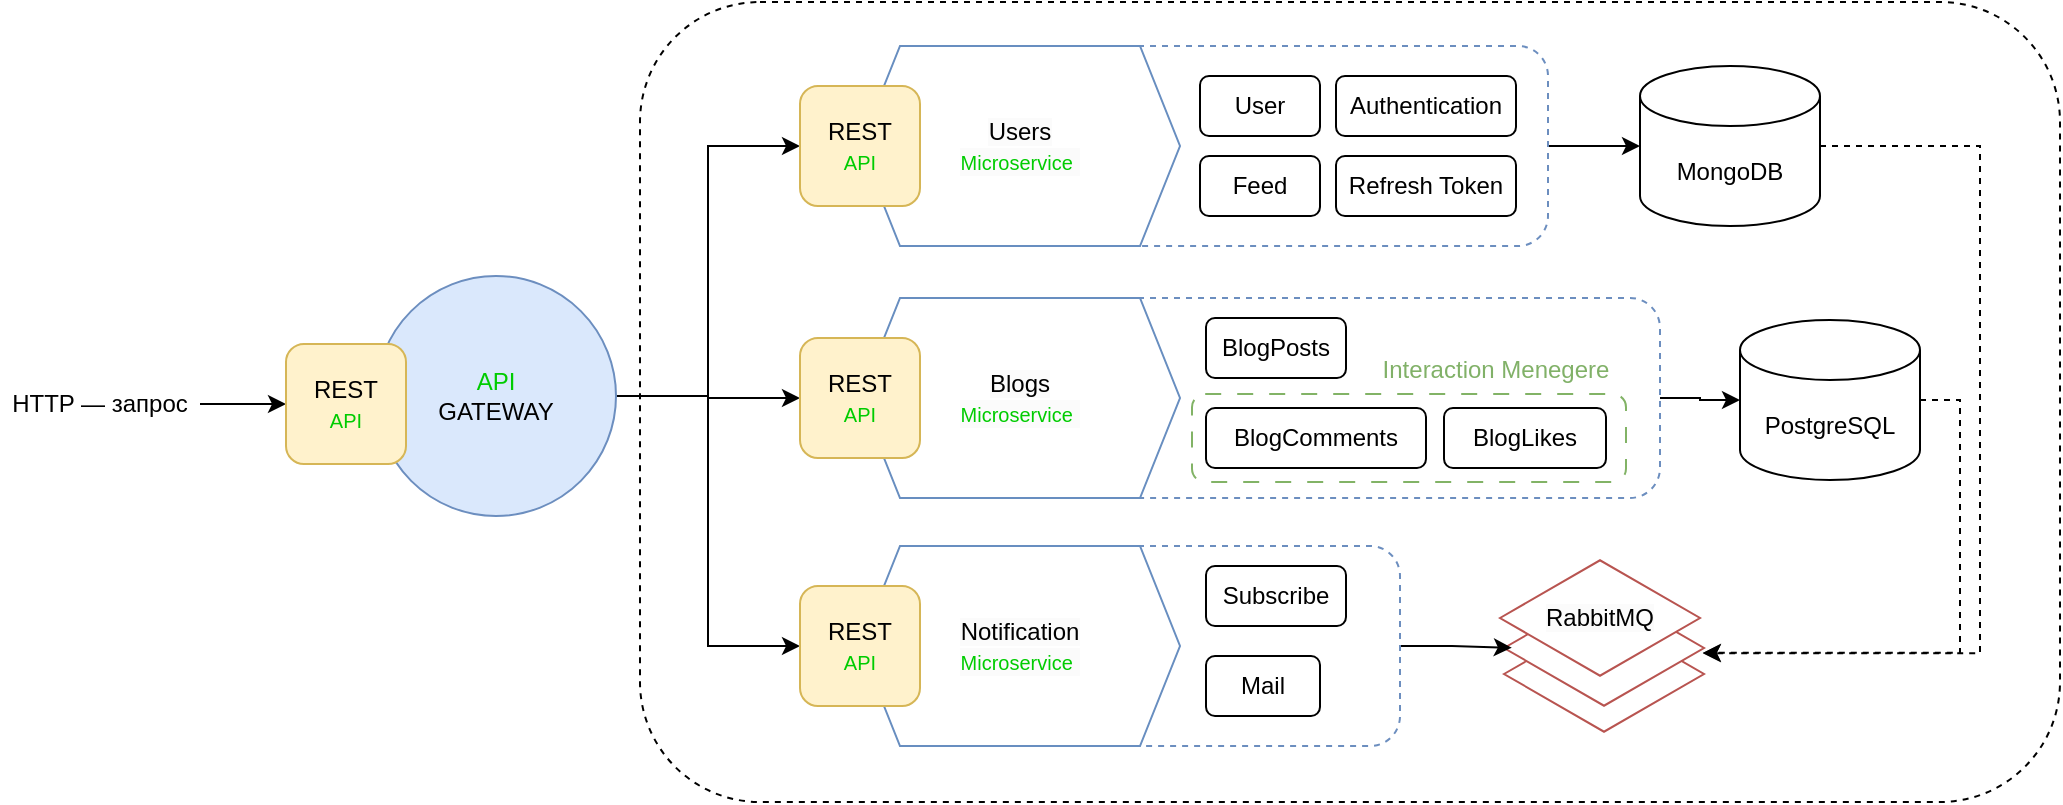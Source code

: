 <mxfile version="21.6.2" type="google">
  <diagram name="Страница 1" id="fDb4crAP9MWU0fk3nAfw">
    <mxGraphModel grid="1" page="1" gridSize="10" guides="1" tooltips="1" connect="1" arrows="1" fold="1" pageScale="1" pageWidth="827" pageHeight="1169" math="0" shadow="0">
      <root>
        <mxCell id="0" />
        <mxCell id="1" parent="0" />
        <mxCell id="Fq-bNqy3KMqKXe6c286o-51" value="" style="rounded=1;whiteSpace=wrap;html=1;dashed=1;fillColor=none;movable=0;resizable=0;rotatable=0;deletable=0;editable=0;locked=1;connectable=0;" vertex="1" parent="1">
          <mxGeometry x="-670" y="-782" width="710" height="400" as="geometry" />
        </mxCell>
        <mxCell id="Fq-bNqy3KMqKXe6c286o-42" value="" style="html=1;whiteSpace=wrap;aspect=fixed;shape=isoRectangle;fillColor=#FFFFFF;strokeColor=#b85450;" vertex="1" parent="1">
          <mxGeometry x="-238" y="-476" width="100" height="60" as="geometry" />
        </mxCell>
        <mxCell id="Fq-bNqy3KMqKXe6c286o-41" value="" style="html=1;whiteSpace=wrap;aspect=fixed;shape=isoRectangle;fillColor=#FFFFFF;strokeColor=#b85450;" vertex="1" parent="1">
          <mxGeometry x="-238" y="-489" width="100" height="60" as="geometry" />
        </mxCell>
        <mxCell id="Fq-bNqy3KMqKXe6c286o-45" style="edgeStyle=orthogonalEdgeStyle;rounded=0;orthogonalLoop=1;jettySize=auto;html=1;exitX=1;exitY=0.5;exitDx=0;exitDy=0;entryX=0;entryY=0.5;entryDx=0;entryDy=0;entryPerimeter=0;" edge="1" parent="1" source="Fq-bNqy3KMqKXe6c286o-21" target="Fq-bNqy3KMqKXe6c286o-39">
          <mxGeometry relative="1" as="geometry" />
        </mxCell>
        <mxCell id="Fq-bNqy3KMqKXe6c286o-21" value="" style="rounded=1;whiteSpace=wrap;html=1;dashed=1;fillColor=#FFFFFF;strokeColor=#6c8ebf;" vertex="1" parent="1">
          <mxGeometry x="-436" y="-634" width="276" height="100" as="geometry" />
        </mxCell>
        <mxCell id="Fq-bNqy3KMqKXe6c286o-28" value="" style="rounded=1;whiteSpace=wrap;html=1;fillColor=#FFFFFF;strokeColor=#82b366;dashed=1;dashPattern=8 8;" vertex="1" parent="1">
          <mxGeometry x="-394" y="-586" width="217" height="44" as="geometry" />
        </mxCell>
        <mxCell id="Fq-bNqy3KMqKXe6c286o-46" style="edgeStyle=orthogonalEdgeStyle;rounded=0;orthogonalLoop=1;jettySize=auto;html=1;exitX=1;exitY=0.5;exitDx=0;exitDy=0;" edge="1" parent="1" source="Fq-bNqy3KMqKXe6c286o-20" target="Fq-bNqy3KMqKXe6c286o-38">
          <mxGeometry relative="1" as="geometry" />
        </mxCell>
        <mxCell id="Fq-bNqy3KMqKXe6c286o-20" value="" style="rounded=1;whiteSpace=wrap;html=1;dashed=1;fillColor=#FFFFFF;strokeColor=#6c8ebf;" vertex="1" parent="1">
          <mxGeometry x="-436" y="-760" width="220" height="100" as="geometry" />
        </mxCell>
        <mxCell id="Fq-bNqy3KMqKXe6c286o-48" style="edgeStyle=orthogonalEdgeStyle;rounded=0;orthogonalLoop=1;jettySize=auto;html=1;exitX=1;exitY=0.5;exitDx=0;exitDy=0;entryX=0;entryY=0.5;entryDx=0;entryDy=0;" edge="1" parent="1" source="Fq-bNqy3KMqKXe6c286o-1" target="Fq-bNqy3KMqKXe6c286o-15">
          <mxGeometry relative="1" as="geometry" />
        </mxCell>
        <mxCell id="Fq-bNqy3KMqKXe6c286o-49" style="edgeStyle=orthogonalEdgeStyle;rounded=0;orthogonalLoop=1;jettySize=auto;html=1;entryX=0;entryY=0.5;entryDx=0;entryDy=0;" edge="1" parent="1" source="Fq-bNqy3KMqKXe6c286o-1" target="Fq-bNqy3KMqKXe6c286o-23">
          <mxGeometry relative="1" as="geometry" />
        </mxCell>
        <mxCell id="Fq-bNqy3KMqKXe6c286o-50" style="edgeStyle=orthogonalEdgeStyle;rounded=0;orthogonalLoop=1;jettySize=auto;html=1;entryX=0;entryY=0.5;entryDx=0;entryDy=0;" edge="1" parent="1" source="Fq-bNqy3KMqKXe6c286o-1" target="Fq-bNqy3KMqKXe6c286o-33">
          <mxGeometry relative="1" as="geometry" />
        </mxCell>
        <mxCell id="Fq-bNqy3KMqKXe6c286o-1" value="&lt;font color=&quot;#00cc00&quot;&gt;API&lt;/font&gt;&lt;br&gt;GATEWAY" style="ellipse;whiteSpace=wrap;html=1;aspect=fixed;fillColor=#dae8fc;strokeColor=#6c8ebf;" vertex="1" parent="1">
          <mxGeometry x="-802" y="-645" width="120" height="120" as="geometry" />
        </mxCell>
        <mxCell id="Fq-bNqy3KMqKXe6c286o-4" style="edgeStyle=orthogonalEdgeStyle;rounded=0;orthogonalLoop=1;jettySize=auto;html=1;" edge="1" parent="1" source="Fq-bNqy3KMqKXe6c286o-2" target="Fq-bNqy3KMqKXe6c286o-3">
          <mxGeometry relative="1" as="geometry" />
        </mxCell>
        <mxCell id="Fq-bNqy3KMqKXe6c286o-2" value="HTTP — запрос" style="text;strokeColor=none;align=center;fillColor=none;html=1;verticalAlign=middle;whiteSpace=wrap;rounded=0;" vertex="1" parent="1">
          <mxGeometry x="-990" y="-596" width="100" height="30" as="geometry" />
        </mxCell>
        <mxCell id="Fq-bNqy3KMqKXe6c286o-3" value="REST&lt;br&gt;&lt;font style=&quot;font-size: 10px;&quot; color=&quot;#00cc00&quot;&gt;API&lt;/font&gt;" style="rounded=1;whiteSpace=wrap;html=1;fillColor=#fff2cc;strokeColor=#d6b656;" vertex="1" parent="1">
          <mxGeometry x="-847" y="-611" width="60" height="60" as="geometry" />
        </mxCell>
        <mxCell id="Fq-bNqy3KMqKXe6c286o-14" value="&lt;span style=&quot;border-color: var(--border-color); font-family: Helvetica; font-style: normal; font-variant-ligatures: normal; font-variant-caps: normal; font-weight: 400; letter-spacing: normal; orphans: 2; text-align: center; text-indent: 0px; text-transform: none; widows: 2; word-spacing: 0px; -webkit-text-stroke-width: 0px; background-color: rgb(251, 251, 251);&quot;&gt;&lt;font style=&quot;&quot;&gt;Users&lt;font color=&quot;#00cc00&quot; style=&quot;font-size: 10px;&quot;&gt;&lt;br&gt;Microservice&lt;/font&gt;&amp;nbsp;&lt;/font&gt;&lt;/span&gt;" style="shape=hexagon;perimeter=hexagonPerimeter2;whiteSpace=wrap;html=1;fixedSize=1;strokeColor=#688ec0;" vertex="1" parent="1">
          <mxGeometry x="-560" y="-760" width="160" height="100" as="geometry" />
        </mxCell>
        <mxCell id="Fq-bNqy3KMqKXe6c286o-15" value="REST&lt;br&gt;&lt;font style=&quot;font-size: 10px;&quot; color=&quot;#00cc00&quot;&gt;API&lt;/font&gt;" style="rounded=1;whiteSpace=wrap;html=1;fillColor=#fff2cc;strokeColor=#d6b656;" vertex="1" parent="1">
          <mxGeometry x="-590" y="-740" width="60" height="60" as="geometry" />
        </mxCell>
        <mxCell id="Fq-bNqy3KMqKXe6c286o-16" value="User" style="rounded=1;whiteSpace=wrap;html=1;" vertex="1" parent="1">
          <mxGeometry x="-390" y="-745" width="60" height="30" as="geometry" />
        </mxCell>
        <mxCell id="Fq-bNqy3KMqKXe6c286o-17" value="Feed" style="rounded=1;whiteSpace=wrap;html=1;" vertex="1" parent="1">
          <mxGeometry x="-390" y="-705" width="60" height="30" as="geometry" />
        </mxCell>
        <mxCell id="Fq-bNqy3KMqKXe6c286o-18" value="Authentication" style="rounded=1;whiteSpace=wrap;html=1;" vertex="1" parent="1">
          <mxGeometry x="-322" y="-745" width="90" height="30" as="geometry" />
        </mxCell>
        <mxCell id="Fq-bNqy3KMqKXe6c286o-19" value="Refresh Token" style="rounded=1;whiteSpace=wrap;html=1;" vertex="1" parent="1">
          <mxGeometry x="-322" y="-705" width="90" height="30" as="geometry" />
        </mxCell>
        <mxCell id="Fq-bNqy3KMqKXe6c286o-22" value="&lt;span style=&quot;border-color: var(--border-color); font-family: Helvetica; font-style: normal; font-variant-ligatures: normal; font-variant-caps: normal; font-weight: 400; letter-spacing: normal; orphans: 2; text-align: center; text-indent: 0px; text-transform: none; widows: 2; word-spacing: 0px; -webkit-text-stroke-width: 0px; background-color: rgb(251, 251, 251);&quot;&gt;&lt;font style=&quot;&quot;&gt;Blogs&lt;font color=&quot;#00cc00&quot; style=&quot;font-size: 10px;&quot;&gt;&lt;br&gt;Microservice&lt;/font&gt;&amp;nbsp;&lt;/font&gt;&lt;/span&gt;" style="shape=hexagon;perimeter=hexagonPerimeter2;whiteSpace=wrap;html=1;fixedSize=1;strokeColor=#688ec0;" vertex="1" parent="1">
          <mxGeometry x="-560" y="-634" width="160" height="100" as="geometry" />
        </mxCell>
        <mxCell id="Fq-bNqy3KMqKXe6c286o-23" value="REST&lt;br&gt;&lt;font style=&quot;font-size: 10px;&quot; color=&quot;#00cc00&quot;&gt;API&lt;/font&gt;" style="rounded=1;whiteSpace=wrap;html=1;fillColor=#fff2cc;strokeColor=#d6b656;" vertex="1" parent="1">
          <mxGeometry x="-590" y="-614" width="60" height="60" as="geometry" />
        </mxCell>
        <mxCell id="Fq-bNqy3KMqKXe6c286o-24" value="BlogPosts" style="rounded=1;whiteSpace=wrap;html=1;" vertex="1" parent="1">
          <mxGeometry x="-387" y="-624" width="70" height="30" as="geometry" />
        </mxCell>
        <mxCell id="Fq-bNqy3KMqKXe6c286o-25" value="BlogComments" style="rounded=1;whiteSpace=wrap;html=1;" vertex="1" parent="1">
          <mxGeometry x="-387" y="-579" width="110" height="30" as="geometry" />
        </mxCell>
        <mxCell id="Fq-bNqy3KMqKXe6c286o-27" value="BlogLikes" style="rounded=1;whiteSpace=wrap;html=1;" vertex="1" parent="1">
          <mxGeometry x="-268" y="-579" width="81" height="30" as="geometry" />
        </mxCell>
        <mxCell id="Fq-bNqy3KMqKXe6c286o-29" value="Interaction Menegere" style="text;strokeColor=none;align=center;fillColor=none;html=1;verticalAlign=middle;whiteSpace=wrap;rounded=0;fontColor=#81b168;" vertex="1" parent="1">
          <mxGeometry x="-307" y="-613" width="130" height="30" as="geometry" />
        </mxCell>
        <mxCell id="Fq-bNqy3KMqKXe6c286o-47" style="edgeStyle=orthogonalEdgeStyle;rounded=0;orthogonalLoop=1;jettySize=auto;html=1;exitX=1;exitY=0.5;exitDx=0;exitDy=0;entryX=0.039;entryY=0.498;entryDx=0;entryDy=0;entryPerimeter=0;" edge="1" parent="1" source="Fq-bNqy3KMqKXe6c286o-30" target="Fq-bNqy3KMqKXe6c286o-41">
          <mxGeometry relative="1" as="geometry" />
        </mxCell>
        <mxCell id="Fq-bNqy3KMqKXe6c286o-30" value="" style="rounded=1;whiteSpace=wrap;html=1;dashed=1;fillColor=#FFFFFF;strokeColor=#6c8ebf;" vertex="1" parent="1">
          <mxGeometry x="-436" y="-510" width="146" height="100" as="geometry" />
        </mxCell>
        <mxCell id="Fq-bNqy3KMqKXe6c286o-32" value="&lt;span style=&quot;border-color: var(--border-color); font-family: Helvetica; font-style: normal; font-variant-ligatures: normal; font-variant-caps: normal; font-weight: 400; letter-spacing: normal; orphans: 2; text-indent: 0px; text-transform: none; widows: 2; word-spacing: 0px; -webkit-text-stroke-width: 0px; background-color: rgb(251, 251, 251);&quot;&gt;&lt;font style=&quot;&quot;&gt;Notification&lt;font color=&quot;#00cc00&quot; style=&quot;font-size: 10px;&quot;&gt;&lt;br&gt;Microservice&lt;/font&gt;&amp;nbsp;&lt;/font&gt;&lt;/span&gt;" style="shape=hexagon;perimeter=hexagonPerimeter2;whiteSpace=wrap;html=1;fixedSize=1;strokeColor=#688ec0;align=center;" vertex="1" parent="1">
          <mxGeometry x="-560" y="-510" width="160" height="100" as="geometry" />
        </mxCell>
        <mxCell id="Fq-bNqy3KMqKXe6c286o-33" value="REST&lt;br&gt;&lt;font style=&quot;font-size: 10px;&quot; color=&quot;#00cc00&quot;&gt;API&lt;/font&gt;" style="rounded=1;whiteSpace=wrap;html=1;fillColor=#fff2cc;strokeColor=#d6b656;" vertex="1" parent="1">
          <mxGeometry x="-590" y="-490" width="60" height="60" as="geometry" />
        </mxCell>
        <mxCell id="Fq-bNqy3KMqKXe6c286o-34" value="Subscribe" style="rounded=1;whiteSpace=wrap;html=1;" vertex="1" parent="1">
          <mxGeometry x="-387" y="-500" width="70" height="30" as="geometry" />
        </mxCell>
        <mxCell id="Fq-bNqy3KMqKXe6c286o-35" value="Mail" style="rounded=1;whiteSpace=wrap;html=1;" vertex="1" parent="1">
          <mxGeometry x="-387" y="-455" width="57" height="30" as="geometry" />
        </mxCell>
        <mxCell id="Fq-bNqy3KMqKXe6c286o-52" style="edgeStyle=orthogonalEdgeStyle;rounded=0;orthogonalLoop=1;jettySize=auto;html=1;exitX=1;exitY=0.5;exitDx=0;exitDy=0;exitPerimeter=0;entryX=0.994;entryY=0.543;entryDx=0;entryDy=0;entryPerimeter=0;dashed=1;" edge="1" parent="1" source="Fq-bNqy3KMqKXe6c286o-38" target="Fq-bNqy3KMqKXe6c286o-41">
          <mxGeometry relative="1" as="geometry">
            <Array as="points">
              <mxPoint y="-710" />
              <mxPoint y="-456" />
            </Array>
          </mxGeometry>
        </mxCell>
        <mxCell id="Fq-bNqy3KMqKXe6c286o-38" value="MongoDB" style="shape=cylinder3;whiteSpace=wrap;html=1;boundedLbl=1;backgroundOutline=1;size=15;" vertex="1" parent="1">
          <mxGeometry x="-170" y="-750" width="90" height="80" as="geometry" />
        </mxCell>
        <mxCell id="Fq-bNqy3KMqKXe6c286o-53" style="edgeStyle=orthogonalEdgeStyle;rounded=0;orthogonalLoop=1;jettySize=auto;html=1;entryX=0.994;entryY=0.54;entryDx=0;entryDy=0;entryPerimeter=0;dashed=1;" edge="1" parent="1" source="Fq-bNqy3KMqKXe6c286o-39" target="Fq-bNqy3KMqKXe6c286o-41">
          <mxGeometry relative="1" as="geometry">
            <mxPoint x="-90" y="-400.0" as="targetPoint" />
            <Array as="points">
              <mxPoint x="-10" y="-583" />
              <mxPoint x="-10" y="-457" />
            </Array>
          </mxGeometry>
        </mxCell>
        <mxCell id="Fq-bNqy3KMqKXe6c286o-39" value="PostgreSQL" style="shape=cylinder3;whiteSpace=wrap;html=1;boundedLbl=1;backgroundOutline=1;size=15;" vertex="1" parent="1">
          <mxGeometry x="-120" y="-623" width="90" height="80" as="geometry" />
        </mxCell>
        <mxCell id="Fq-bNqy3KMqKXe6c286o-40" value="&lt;meta charset=&quot;utf-8&quot;&gt;&lt;span style=&quot;color: rgb(0, 0, 0); font-family: Helvetica; font-size: 12px; font-style: normal; font-variant-ligatures: normal; font-variant-caps: normal; font-weight: 400; letter-spacing: normal; orphans: 2; text-align: center; text-indent: 0px; text-transform: none; widows: 2; word-spacing: 0px; -webkit-text-stroke-width: 0px; background-color: rgb(251, 251, 251); text-decoration-thickness: initial; text-decoration-style: initial; text-decoration-color: initial; float: none; display: inline !important;&quot;&gt;RabbitMQ&lt;/span&gt;" style="html=1;whiteSpace=wrap;aspect=fixed;shape=isoRectangle;fillColor=#FFFFFF;strokeColor=#b85450;" vertex="1" parent="1">
          <mxGeometry x="-240" y="-504" width="100" height="60" as="geometry" />
        </mxCell>
      </root>
    </mxGraphModel>
  </diagram>
</mxfile>
